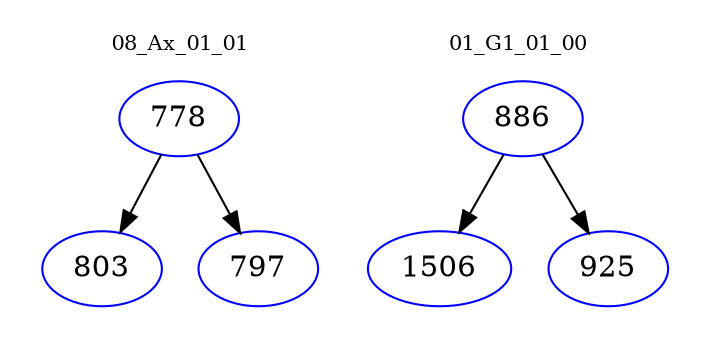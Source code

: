 digraph{
subgraph cluster_0 {
color = white
label = "08_Ax_01_01";
fontsize=10;
T0_778 [label="778", color="blue"]
T0_778 -> T0_803 [color="black"]
T0_803 [label="803", color="blue"]
T0_778 -> T0_797 [color="black"]
T0_797 [label="797", color="blue"]
}
subgraph cluster_1 {
color = white
label = "01_G1_01_00";
fontsize=10;
T1_886 [label="886", color="blue"]
T1_886 -> T1_1506 [color="black"]
T1_1506 [label="1506", color="blue"]
T1_886 -> T1_925 [color="black"]
T1_925 [label="925", color="blue"]
}
}
